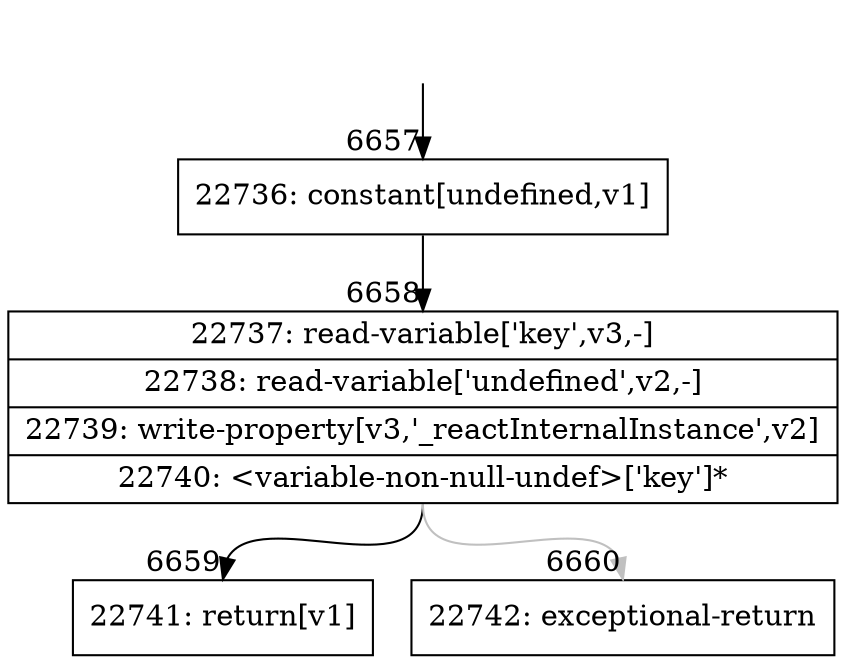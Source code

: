 digraph {
rankdir="TD"
BB_entry458[shape=none,label=""];
BB_entry458 -> BB6657 [tailport=s, headport=n, headlabel="    6657"]
BB6657 [shape=record label="{22736: constant[undefined,v1]}" ] 
BB6657 -> BB6658 [tailport=s, headport=n, headlabel="      6658"]
BB6658 [shape=record label="{22737: read-variable['key',v3,-]|22738: read-variable['undefined',v2,-]|22739: write-property[v3,'_reactInternalInstance',v2]|22740: \<variable-non-null-undef\>['key']*}" ] 
BB6658 -> BB6659 [tailport=s, headport=n, headlabel="      6659"]
BB6658 -> BB6660 [tailport=s, headport=n, color=gray, headlabel="      6660"]
BB6659 [shape=record label="{22741: return[v1]}" ] 
BB6660 [shape=record label="{22742: exceptional-return}" ] 
//#$~ 11650
}

